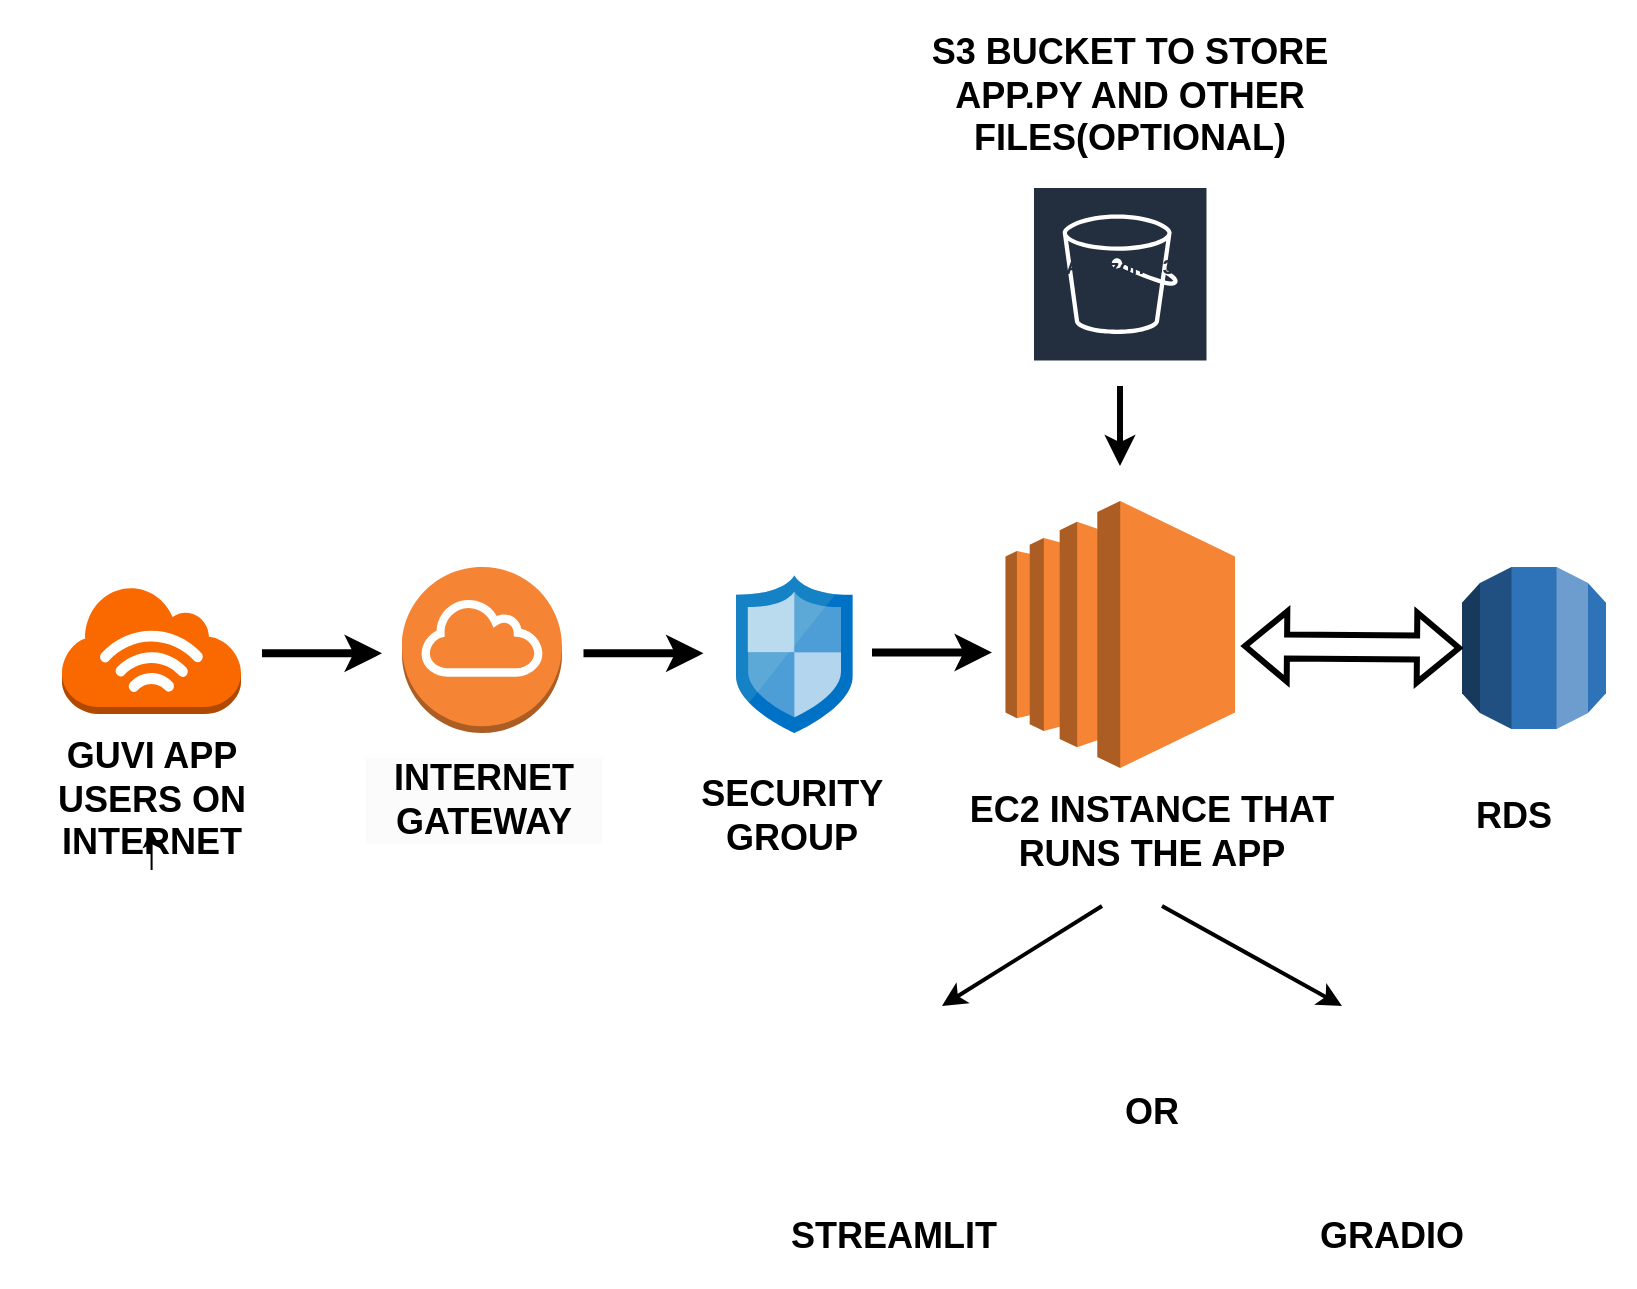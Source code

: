 <mxfile version="24.4.3" type="github">
  <diagram name="Page-1" id="XGI8lvFBCLNwqOxvpuwL">
    <mxGraphModel dx="1735" dy="1102" grid="1" gridSize="10" guides="1" tooltips="1" connect="1" arrows="1" fold="1" page="1" pageScale="1" pageWidth="850" pageHeight="1100" math="0" shadow="0">
      <root>
        <mxCell id="0" />
        <mxCell id="1" parent="0" />
        <mxCell id="CK50bNE_8f3SzOY5uAgv-1" value="" style="outlineConnect=0;dashed=0;verticalLabelPosition=bottom;verticalAlign=top;align=center;html=1;shape=mxgraph.aws3.ec2;fillColor=#F58534;gradientColor=none;" vertex="1" parent="1">
          <mxGeometry x="501.75" y="267.5" width="114.75" height="133.5" as="geometry" />
        </mxCell>
        <mxCell id="CK50bNE_8f3SzOY5uAgv-2" value="Amazon S3" style="sketch=0;outlineConnect=0;fontColor=#232F3E;gradientColor=none;strokeColor=#ffffff;fillColor=#232F3E;dashed=0;verticalLabelPosition=middle;verticalAlign=bottom;align=center;html=1;whiteSpace=wrap;fontSize=10;fontStyle=1;spacing=3;shape=mxgraph.aws4.productIcon;prIcon=mxgraph.aws4.s3;" vertex="1" parent="1">
          <mxGeometry x="515" y="110" width="88.25" height="50" as="geometry" />
        </mxCell>
        <mxCell id="CK50bNE_8f3SzOY5uAgv-3" value="" style="outlineConnect=0;dashed=0;verticalLabelPosition=bottom;verticalAlign=top;align=center;html=1;shape=mxgraph.aws3.rds;fillColor=#2E73B8;gradientColor=none;" vertex="1" parent="1">
          <mxGeometry x="730" y="300.5" width="72" height="81" as="geometry" />
        </mxCell>
        <mxCell id="CK50bNE_8f3SzOY5uAgv-5" value="" style="outlineConnect=0;dashed=0;verticalLabelPosition=bottom;verticalAlign=top;align=center;html=1;shape=mxgraph.aws3.internet_gateway;fillColor=#F58534;gradientColor=none;" vertex="1" parent="1">
          <mxGeometry x="200" y="300.5" width="80" height="83" as="geometry" />
        </mxCell>
        <mxCell id="CK50bNE_8f3SzOY5uAgv-6" value="" style="outlineConnect=0;dashed=0;verticalLabelPosition=bottom;verticalAlign=top;align=center;html=1;shape=mxgraph.aws3.internet_3;fillColor=#fa6800;strokeColor=#C73500;fontColor=#000000;" vertex="1" parent="1">
          <mxGeometry x="30" y="310" width="89.5" height="64" as="geometry" />
        </mxCell>
        <mxCell id="CK50bNE_8f3SzOY5uAgv-7" value="" style="image;sketch=0;aspect=fixed;html=1;points=[];align=center;fontSize=12;image=img/lib/mscae/Network_Security_Groups_Classic.svg;" vertex="1" parent="1">
          <mxGeometry x="367" y="304.58" width="58.4" height="78.92" as="geometry" />
        </mxCell>
        <mxCell id="CK50bNE_8f3SzOY5uAgv-8" value="" style="shape=image;verticalLabelPosition=bottom;labelBackgroundColor=default;verticalAlign=top;aspect=fixed;imageAspect=0;image=https://seeklogo.com/images/G/gradio-icon-logo-908AE1836C-seeklogo.com.png;" vertex="1" parent="1">
          <mxGeometry x="650" y="527.47" width="90" height="78.6" as="geometry" />
        </mxCell>
        <mxCell id="CK50bNE_8f3SzOY5uAgv-9" value="" style="shape=image;verticalLabelPosition=bottom;labelBackgroundColor=default;verticalAlign=top;aspect=fixed;imageAspect=0;image=https://streamlit.io/images/brand/streamlit-mark-color.svg;" vertex="1" parent="1">
          <mxGeometry x="378.25" y="540" width="120.53" height="66.07" as="geometry" />
        </mxCell>
        <mxCell id="CK50bNE_8f3SzOY5uAgv-10" value="&lt;h2&gt;GUVI APP USERS ON&lt;br&gt;INTERNET&lt;/h2&gt;" style="text;strokeColor=none;align=center;fillColor=none;html=1;verticalAlign=middle;whiteSpace=wrap;rounded=0;" vertex="1" parent="1">
          <mxGeometry x="-0.12" y="401" width="149.75" height="31" as="geometry" />
        </mxCell>
        <mxCell id="CK50bNE_8f3SzOY5uAgv-11" value="&lt;h2 style=&quot;forced-color-adjust: none; color: rgb(0, 0, 0); font-family: Helvetica; font-style: normal; font-variant-ligatures: normal; font-variant-caps: normal; letter-spacing: normal; orphans: 2; text-align: center; text-indent: 0px; text-transform: none; widows: 2; word-spacing: 0px; -webkit-text-stroke-width: 0px; white-space: normal; background-color: rgb(251, 251, 251); text-decoration-thickness: initial; text-decoration-style: initial; text-decoration-color: initial;&quot;&gt;INTERNET GATEWAY&lt;/h2&gt;" style="text;whiteSpace=wrap;html=1;" vertex="1" parent="1">
          <mxGeometry x="180" y="374" width="120" height="70" as="geometry" />
        </mxCell>
        <mxCell id="CK50bNE_8f3SzOY5uAgv-12" value="&lt;h2&gt;SECURITY GROUP&lt;/h2&gt;" style="text;strokeColor=none;align=center;fillColor=none;html=1;verticalAlign=middle;whiteSpace=wrap;rounded=0;" vertex="1" parent="1">
          <mxGeometry x="365" y="410" width="60" height="30" as="geometry" />
        </mxCell>
        <mxCell id="CK50bNE_8f3SzOY5uAgv-13" value="&lt;h2&gt;EC2 INSTANCE THAT RUNS THE APP&lt;/h2&gt;" style="text;strokeColor=none;align=center;fillColor=none;html=1;verticalAlign=middle;whiteSpace=wrap;rounded=0;" vertex="1" parent="1">
          <mxGeometry x="476.25" y="410" width="198.25" height="46.5" as="geometry" />
        </mxCell>
        <mxCell id="CK50bNE_8f3SzOY5uAgv-14" value="&lt;h2&gt;STREAMLIT&lt;/h2&gt;" style="text;strokeColor=none;align=center;fillColor=none;html=1;verticalAlign=middle;whiteSpace=wrap;rounded=0;" vertex="1" parent="1">
          <mxGeometry x="416.25" y="620" width="60" height="30" as="geometry" />
        </mxCell>
        <mxCell id="CK50bNE_8f3SzOY5uAgv-15" value="&lt;h2&gt;GRADIO&lt;/h2&gt;" style="text;strokeColor=none;align=center;fillColor=none;html=1;verticalAlign=middle;whiteSpace=wrap;rounded=0;" vertex="1" parent="1">
          <mxGeometry x="665" y="620" width="60" height="30" as="geometry" />
        </mxCell>
        <mxCell id="CK50bNE_8f3SzOY5uAgv-16" value="&lt;h2&gt;OR&lt;/h2&gt;" style="text;strokeColor=none;align=center;fillColor=none;html=1;verticalAlign=middle;whiteSpace=wrap;rounded=0;" vertex="1" parent="1">
          <mxGeometry x="545.38" y="558.04" width="60" height="30" as="geometry" />
        </mxCell>
        <mxCell id="CK50bNE_8f3SzOY5uAgv-17" value="&lt;h2&gt;RDS&lt;/h2&gt;" style="text;strokeColor=none;align=center;fillColor=none;html=1;verticalAlign=middle;whiteSpace=wrap;rounded=0;" vertex="1" parent="1">
          <mxGeometry x="696" y="410" width="120" height="30" as="geometry" />
        </mxCell>
        <mxCell id="CK50bNE_8f3SzOY5uAgv-18" value="&lt;h2&gt;S3 BUCKET TO STORE APP.PY AND OTHER FILES(OPTIONAL)&lt;/h2&gt;" style="text;strokeColor=none;align=center;fillColor=none;html=1;verticalAlign=middle;whiteSpace=wrap;rounded=0;" vertex="1" parent="1">
          <mxGeometry x="440" y="50" width="248.25" height="30" as="geometry" />
        </mxCell>
        <mxCell id="CK50bNE_8f3SzOY5uAgv-19" value="" style="endArrow=classic;html=1;rounded=0;strokeWidth=4;" edge="1" parent="1">
          <mxGeometry width="50" height="50" relative="1" as="geometry">
            <mxPoint x="130" y="343.68" as="sourcePoint" />
            <mxPoint x="190" y="343.68" as="targetPoint" />
          </mxGeometry>
        </mxCell>
        <mxCell id="CK50bNE_8f3SzOY5uAgv-20" value="" style="endArrow=classic;html=1;rounded=0;strokeWidth=4;" edge="1" parent="1">
          <mxGeometry width="50" height="50" relative="1" as="geometry">
            <mxPoint x="290.75" y="343.68" as="sourcePoint" />
            <mxPoint x="350.75" y="343.68" as="targetPoint" />
          </mxGeometry>
        </mxCell>
        <mxCell id="CK50bNE_8f3SzOY5uAgv-21" value="" style="endArrow=classic;html=1;rounded=0;strokeWidth=4;" edge="1" parent="1">
          <mxGeometry width="50" height="50" relative="1" as="geometry">
            <mxPoint x="435" y="343.27" as="sourcePoint" />
            <mxPoint x="495" y="343.27" as="targetPoint" />
          </mxGeometry>
        </mxCell>
        <mxCell id="CK50bNE_8f3SzOY5uAgv-22" value="" style="endArrow=classic;html=1;rounded=0;strokeWidth=3;" edge="1" parent="1">
          <mxGeometry width="50" height="50" relative="1" as="geometry">
            <mxPoint x="559" y="210" as="sourcePoint" />
            <mxPoint x="559" y="250" as="targetPoint" />
          </mxGeometry>
        </mxCell>
        <mxCell id="CK50bNE_8f3SzOY5uAgv-23" value="" style="shape=flexArrow;endArrow=classic;startArrow=classic;html=1;rounded=0;strokeWidth=3;entryX=0;entryY=0.5;entryDx=0;entryDy=0;entryPerimeter=0;" edge="1" parent="1" target="CK50bNE_8f3SzOY5uAgv-3">
          <mxGeometry width="100" height="100" relative="1" as="geometry">
            <mxPoint x="620" y="340" as="sourcePoint" />
            <mxPoint x="700" y="350" as="targetPoint" />
          </mxGeometry>
        </mxCell>
        <mxCell id="CK50bNE_8f3SzOY5uAgv-25" value="" style="endArrow=classic;html=1;rounded=0;strokeWidth=2;" edge="1" parent="1">
          <mxGeometry width="50" height="50" relative="1" as="geometry">
            <mxPoint x="550" y="470" as="sourcePoint" />
            <mxPoint x="470" y="520" as="targetPoint" />
          </mxGeometry>
        </mxCell>
        <mxCell id="CK50bNE_8f3SzOY5uAgv-26" value="" style="endArrow=classic;html=1;rounded=0;strokeWidth=2;" edge="1" parent="1">
          <mxGeometry width="50" height="50" relative="1" as="geometry">
            <mxPoint x="580" y="470" as="sourcePoint" />
            <mxPoint x="670" y="520" as="targetPoint" />
          </mxGeometry>
        </mxCell>
        <mxCell id="CK50bNE_8f3SzOY5uAgv-27" style="edgeStyle=orthogonalEdgeStyle;rounded=0;orthogonalLoop=1;jettySize=auto;html=1;exitX=0.5;exitY=1;exitDx=0;exitDy=0;" edge="1" parent="1" source="CK50bNE_8f3SzOY5uAgv-10" target="CK50bNE_8f3SzOY5uAgv-10">
          <mxGeometry relative="1" as="geometry" />
        </mxCell>
      </root>
    </mxGraphModel>
  </diagram>
</mxfile>
